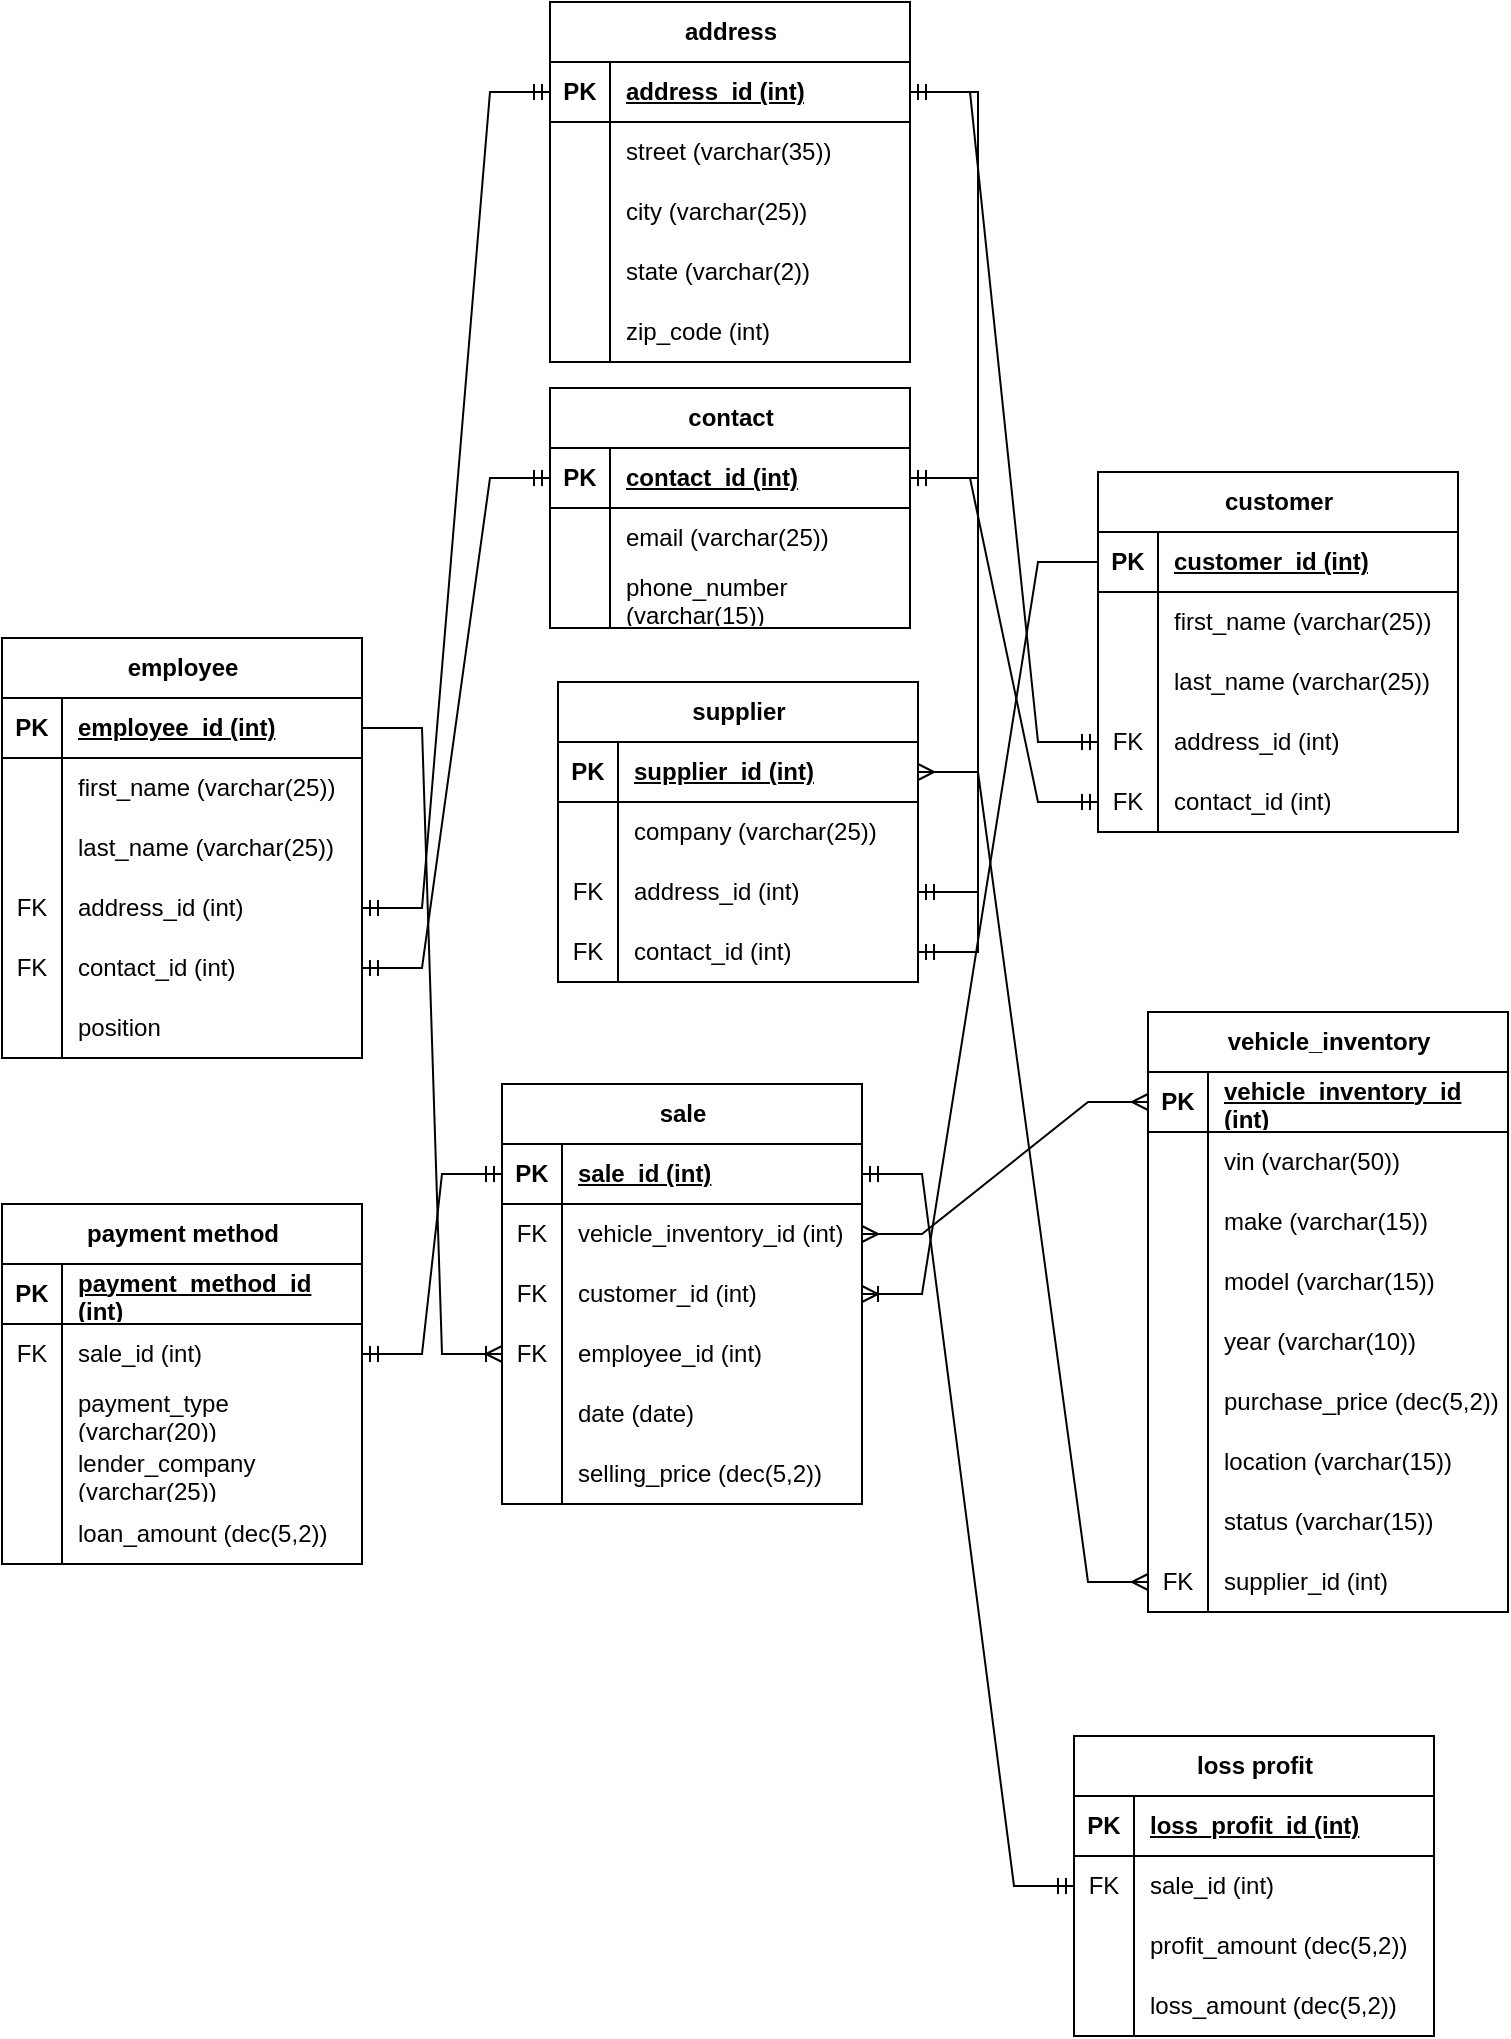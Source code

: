 <mxfile version="25.0.1">
  <diagram name="Page-1" id="zB8xsEiW7nafjjAe91-A">
    <mxGraphModel dx="936" dy="474" grid="0" gridSize="10" guides="1" tooltips="1" connect="1" arrows="1" fold="1" page="1" pageScale="1" pageWidth="850" pageHeight="1100" math="0" shadow="0">
      <root>
        <mxCell id="0" />
        <mxCell id="1" parent="0" />
        <mxCell id="x2VfJq0H6WNcMkSHS8vi-1" value="vehicle_inventory" style="shape=table;startSize=30;container=1;collapsible=1;childLayout=tableLayout;fixedRows=1;rowLines=0;fontStyle=1;align=center;resizeLast=1;html=1;fillColor=none;" vertex="1" parent="1">
          <mxGeometry x="644" y="554" width="180" height="300" as="geometry" />
        </mxCell>
        <mxCell id="x2VfJq0H6WNcMkSHS8vi-2" value="" style="shape=tableRow;horizontal=0;startSize=0;swimlaneHead=0;swimlaneBody=0;fillColor=none;collapsible=0;dropTarget=0;points=[[0,0.5],[1,0.5]];portConstraint=eastwest;top=0;left=0;right=0;bottom=1;" vertex="1" parent="x2VfJq0H6WNcMkSHS8vi-1">
          <mxGeometry y="30" width="180" height="30" as="geometry" />
        </mxCell>
        <mxCell id="x2VfJq0H6WNcMkSHS8vi-3" value="PK" style="shape=partialRectangle;connectable=0;fillColor=none;top=0;left=0;bottom=0;right=0;fontStyle=1;overflow=hidden;whiteSpace=wrap;html=1;" vertex="1" parent="x2VfJq0H6WNcMkSHS8vi-2">
          <mxGeometry width="30" height="30" as="geometry">
            <mxRectangle width="30" height="30" as="alternateBounds" />
          </mxGeometry>
        </mxCell>
        <mxCell id="x2VfJq0H6WNcMkSHS8vi-4" value="vehicle_inventory_id (int)" style="shape=partialRectangle;connectable=0;fillColor=none;top=0;left=0;bottom=0;right=0;align=left;spacingLeft=6;fontStyle=5;overflow=hidden;whiteSpace=wrap;html=1;" vertex="1" parent="x2VfJq0H6WNcMkSHS8vi-2">
          <mxGeometry x="30" width="150" height="30" as="geometry">
            <mxRectangle width="150" height="30" as="alternateBounds" />
          </mxGeometry>
        </mxCell>
        <mxCell id="x2VfJq0H6WNcMkSHS8vi-5" value="" style="shape=tableRow;horizontal=0;startSize=0;swimlaneHead=0;swimlaneBody=0;fillColor=none;collapsible=0;dropTarget=0;points=[[0,0.5],[1,0.5]];portConstraint=eastwest;top=0;left=0;right=0;bottom=0;" vertex="1" parent="x2VfJq0H6WNcMkSHS8vi-1">
          <mxGeometry y="60" width="180" height="30" as="geometry" />
        </mxCell>
        <mxCell id="x2VfJq0H6WNcMkSHS8vi-6" value="" style="shape=partialRectangle;connectable=0;fillColor=none;top=0;left=0;bottom=0;right=0;editable=1;overflow=hidden;whiteSpace=wrap;html=1;" vertex="1" parent="x2VfJq0H6WNcMkSHS8vi-5">
          <mxGeometry width="30" height="30" as="geometry">
            <mxRectangle width="30" height="30" as="alternateBounds" />
          </mxGeometry>
        </mxCell>
        <mxCell id="x2VfJq0H6WNcMkSHS8vi-7" value="vin (varchar(50))" style="shape=partialRectangle;connectable=0;fillColor=none;top=0;left=0;bottom=0;right=0;align=left;spacingLeft=6;overflow=hidden;whiteSpace=wrap;html=1;" vertex="1" parent="x2VfJq0H6WNcMkSHS8vi-5">
          <mxGeometry x="30" width="150" height="30" as="geometry">
            <mxRectangle width="150" height="30" as="alternateBounds" />
          </mxGeometry>
        </mxCell>
        <mxCell id="x2VfJq0H6WNcMkSHS8vi-8" value="" style="shape=tableRow;horizontal=0;startSize=0;swimlaneHead=0;swimlaneBody=0;fillColor=none;collapsible=0;dropTarget=0;points=[[0,0.5],[1,0.5]];portConstraint=eastwest;top=0;left=0;right=0;bottom=0;" vertex="1" parent="x2VfJq0H6WNcMkSHS8vi-1">
          <mxGeometry y="90" width="180" height="30" as="geometry" />
        </mxCell>
        <mxCell id="x2VfJq0H6WNcMkSHS8vi-9" value="" style="shape=partialRectangle;connectable=0;fillColor=none;top=0;left=0;bottom=0;right=0;editable=1;overflow=hidden;whiteSpace=wrap;html=1;" vertex="1" parent="x2VfJq0H6WNcMkSHS8vi-8">
          <mxGeometry width="30" height="30" as="geometry">
            <mxRectangle width="30" height="30" as="alternateBounds" />
          </mxGeometry>
        </mxCell>
        <mxCell id="x2VfJq0H6WNcMkSHS8vi-10" value="make (varchar(15))" style="shape=partialRectangle;connectable=0;fillColor=none;top=0;left=0;bottom=0;right=0;align=left;spacingLeft=6;overflow=hidden;whiteSpace=wrap;html=1;" vertex="1" parent="x2VfJq0H6WNcMkSHS8vi-8">
          <mxGeometry x="30" width="150" height="30" as="geometry">
            <mxRectangle width="150" height="30" as="alternateBounds" />
          </mxGeometry>
        </mxCell>
        <mxCell id="x2VfJq0H6WNcMkSHS8vi-11" value="" style="shape=tableRow;horizontal=0;startSize=0;swimlaneHead=0;swimlaneBody=0;fillColor=none;collapsible=0;dropTarget=0;points=[[0,0.5],[1,0.5]];portConstraint=eastwest;top=0;left=0;right=0;bottom=0;" vertex="1" parent="x2VfJq0H6WNcMkSHS8vi-1">
          <mxGeometry y="120" width="180" height="30" as="geometry" />
        </mxCell>
        <mxCell id="x2VfJq0H6WNcMkSHS8vi-12" value="" style="shape=partialRectangle;connectable=0;fillColor=none;top=0;left=0;bottom=0;right=0;editable=1;overflow=hidden;whiteSpace=wrap;html=1;" vertex="1" parent="x2VfJq0H6WNcMkSHS8vi-11">
          <mxGeometry width="30" height="30" as="geometry">
            <mxRectangle width="30" height="30" as="alternateBounds" />
          </mxGeometry>
        </mxCell>
        <mxCell id="x2VfJq0H6WNcMkSHS8vi-13" value="model (varchar(15))" style="shape=partialRectangle;connectable=0;fillColor=none;top=0;left=0;bottom=0;right=0;align=left;spacingLeft=6;overflow=hidden;whiteSpace=wrap;html=1;" vertex="1" parent="x2VfJq0H6WNcMkSHS8vi-11">
          <mxGeometry x="30" width="150" height="30" as="geometry">
            <mxRectangle width="150" height="30" as="alternateBounds" />
          </mxGeometry>
        </mxCell>
        <mxCell id="x2VfJq0H6WNcMkSHS8vi-17" value="" style="shape=tableRow;horizontal=0;startSize=0;swimlaneHead=0;swimlaneBody=0;fillColor=none;collapsible=0;dropTarget=0;points=[[0,0.5],[1,0.5]];portConstraint=eastwest;top=0;left=0;right=0;bottom=0;" vertex="1" parent="x2VfJq0H6WNcMkSHS8vi-1">
          <mxGeometry y="150" width="180" height="30" as="geometry" />
        </mxCell>
        <mxCell id="x2VfJq0H6WNcMkSHS8vi-18" value="" style="shape=partialRectangle;connectable=0;fillColor=none;top=0;left=0;bottom=0;right=0;editable=1;overflow=hidden;whiteSpace=wrap;html=1;" vertex="1" parent="x2VfJq0H6WNcMkSHS8vi-17">
          <mxGeometry width="30" height="30" as="geometry">
            <mxRectangle width="30" height="30" as="alternateBounds" />
          </mxGeometry>
        </mxCell>
        <mxCell id="x2VfJq0H6WNcMkSHS8vi-19" value="year (varchar(10))" style="shape=partialRectangle;connectable=0;fillColor=none;top=0;left=0;bottom=0;right=0;align=left;spacingLeft=6;overflow=hidden;whiteSpace=wrap;html=1;" vertex="1" parent="x2VfJq0H6WNcMkSHS8vi-17">
          <mxGeometry x="30" width="150" height="30" as="geometry">
            <mxRectangle width="150" height="30" as="alternateBounds" />
          </mxGeometry>
        </mxCell>
        <mxCell id="x2VfJq0H6WNcMkSHS8vi-20" value="" style="shape=tableRow;horizontal=0;startSize=0;swimlaneHead=0;swimlaneBody=0;fillColor=none;collapsible=0;dropTarget=0;points=[[0,0.5],[1,0.5]];portConstraint=eastwest;top=0;left=0;right=0;bottom=0;" vertex="1" parent="x2VfJq0H6WNcMkSHS8vi-1">
          <mxGeometry y="180" width="180" height="30" as="geometry" />
        </mxCell>
        <mxCell id="x2VfJq0H6WNcMkSHS8vi-21" value="" style="shape=partialRectangle;connectable=0;fillColor=none;top=0;left=0;bottom=0;right=0;editable=1;overflow=hidden;whiteSpace=wrap;html=1;" vertex="1" parent="x2VfJq0H6WNcMkSHS8vi-20">
          <mxGeometry width="30" height="30" as="geometry">
            <mxRectangle width="30" height="30" as="alternateBounds" />
          </mxGeometry>
        </mxCell>
        <mxCell id="x2VfJq0H6WNcMkSHS8vi-22" value="purchase_price (dec(5,2))" style="shape=partialRectangle;connectable=0;fillColor=none;top=0;left=0;bottom=0;right=0;align=left;spacingLeft=6;overflow=hidden;whiteSpace=wrap;html=1;" vertex="1" parent="x2VfJq0H6WNcMkSHS8vi-20">
          <mxGeometry x="30" width="150" height="30" as="geometry">
            <mxRectangle width="150" height="30" as="alternateBounds" />
          </mxGeometry>
        </mxCell>
        <mxCell id="x2VfJq0H6WNcMkSHS8vi-23" value="" style="shape=tableRow;horizontal=0;startSize=0;swimlaneHead=0;swimlaneBody=0;fillColor=none;collapsible=0;dropTarget=0;points=[[0,0.5],[1,0.5]];portConstraint=eastwest;top=0;left=0;right=0;bottom=0;" vertex="1" parent="x2VfJq0H6WNcMkSHS8vi-1">
          <mxGeometry y="210" width="180" height="30" as="geometry" />
        </mxCell>
        <mxCell id="x2VfJq0H6WNcMkSHS8vi-24" value="" style="shape=partialRectangle;connectable=0;fillColor=none;top=0;left=0;bottom=0;right=0;editable=1;overflow=hidden;whiteSpace=wrap;html=1;" vertex="1" parent="x2VfJq0H6WNcMkSHS8vi-23">
          <mxGeometry width="30" height="30" as="geometry">
            <mxRectangle width="30" height="30" as="alternateBounds" />
          </mxGeometry>
        </mxCell>
        <mxCell id="x2VfJq0H6WNcMkSHS8vi-25" value="location (varchar(15))" style="shape=partialRectangle;connectable=0;fillColor=none;top=0;left=0;bottom=0;right=0;align=left;spacingLeft=6;overflow=hidden;whiteSpace=wrap;html=1;" vertex="1" parent="x2VfJq0H6WNcMkSHS8vi-23">
          <mxGeometry x="30" width="150" height="30" as="geometry">
            <mxRectangle width="150" height="30" as="alternateBounds" />
          </mxGeometry>
        </mxCell>
        <mxCell id="x2VfJq0H6WNcMkSHS8vi-26" value="" style="shape=tableRow;horizontal=0;startSize=0;swimlaneHead=0;swimlaneBody=0;fillColor=none;collapsible=0;dropTarget=0;points=[[0,0.5],[1,0.5]];portConstraint=eastwest;top=0;left=0;right=0;bottom=0;" vertex="1" parent="x2VfJq0H6WNcMkSHS8vi-1">
          <mxGeometry y="240" width="180" height="30" as="geometry" />
        </mxCell>
        <mxCell id="x2VfJq0H6WNcMkSHS8vi-27" value="" style="shape=partialRectangle;connectable=0;fillColor=none;top=0;left=0;bottom=0;right=0;editable=1;overflow=hidden;whiteSpace=wrap;html=1;" vertex="1" parent="x2VfJq0H6WNcMkSHS8vi-26">
          <mxGeometry width="30" height="30" as="geometry">
            <mxRectangle width="30" height="30" as="alternateBounds" />
          </mxGeometry>
        </mxCell>
        <mxCell id="x2VfJq0H6WNcMkSHS8vi-28" value="status (varchar(15))" style="shape=partialRectangle;connectable=0;fillColor=none;top=0;left=0;bottom=0;right=0;align=left;spacingLeft=6;overflow=hidden;whiteSpace=wrap;html=1;" vertex="1" parent="x2VfJq0H6WNcMkSHS8vi-26">
          <mxGeometry x="30" width="150" height="30" as="geometry">
            <mxRectangle width="150" height="30" as="alternateBounds" />
          </mxGeometry>
        </mxCell>
        <mxCell id="x2VfJq0H6WNcMkSHS8vi-29" value="" style="shape=tableRow;horizontal=0;startSize=0;swimlaneHead=0;swimlaneBody=0;fillColor=none;collapsible=0;dropTarget=0;points=[[0,0.5],[1,0.5]];portConstraint=eastwest;top=0;left=0;right=0;bottom=0;" vertex="1" parent="x2VfJq0H6WNcMkSHS8vi-1">
          <mxGeometry y="270" width="180" height="30" as="geometry" />
        </mxCell>
        <mxCell id="x2VfJq0H6WNcMkSHS8vi-30" value="FK" style="shape=partialRectangle;connectable=0;fillColor=none;top=0;left=0;bottom=0;right=0;editable=1;overflow=hidden;whiteSpace=wrap;html=1;" vertex="1" parent="x2VfJq0H6WNcMkSHS8vi-29">
          <mxGeometry width="30" height="30" as="geometry">
            <mxRectangle width="30" height="30" as="alternateBounds" />
          </mxGeometry>
        </mxCell>
        <mxCell id="x2VfJq0H6WNcMkSHS8vi-31" value="supplier_id (int)" style="shape=partialRectangle;connectable=0;fillColor=none;top=0;left=0;bottom=0;right=0;align=left;spacingLeft=6;overflow=hidden;whiteSpace=wrap;html=1;" vertex="1" parent="x2VfJq0H6WNcMkSHS8vi-29">
          <mxGeometry x="30" width="150" height="30" as="geometry">
            <mxRectangle width="150" height="30" as="alternateBounds" />
          </mxGeometry>
        </mxCell>
        <mxCell id="x2VfJq0H6WNcMkSHS8vi-32" value="customer" style="shape=table;startSize=30;container=1;collapsible=1;childLayout=tableLayout;fixedRows=1;rowLines=0;fontStyle=1;align=center;resizeLast=1;html=1;fillColor=none;" vertex="1" parent="1">
          <mxGeometry x="619" y="284" width="180" height="180" as="geometry" />
        </mxCell>
        <mxCell id="x2VfJq0H6WNcMkSHS8vi-33" value="" style="shape=tableRow;horizontal=0;startSize=0;swimlaneHead=0;swimlaneBody=0;fillColor=none;collapsible=0;dropTarget=0;points=[[0,0.5],[1,0.5]];portConstraint=eastwest;top=0;left=0;right=0;bottom=1;" vertex="1" parent="x2VfJq0H6WNcMkSHS8vi-32">
          <mxGeometry y="30" width="180" height="30" as="geometry" />
        </mxCell>
        <mxCell id="x2VfJq0H6WNcMkSHS8vi-34" value="PK" style="shape=partialRectangle;connectable=0;fillColor=none;top=0;left=0;bottom=0;right=0;fontStyle=1;overflow=hidden;whiteSpace=wrap;html=1;" vertex="1" parent="x2VfJq0H6WNcMkSHS8vi-33">
          <mxGeometry width="30" height="30" as="geometry">
            <mxRectangle width="30" height="30" as="alternateBounds" />
          </mxGeometry>
        </mxCell>
        <mxCell id="x2VfJq0H6WNcMkSHS8vi-35" value="customer_id (int)" style="shape=partialRectangle;connectable=0;fillColor=none;top=0;left=0;bottom=0;right=0;align=left;spacingLeft=6;fontStyle=5;overflow=hidden;whiteSpace=wrap;html=1;" vertex="1" parent="x2VfJq0H6WNcMkSHS8vi-33">
          <mxGeometry x="30" width="150" height="30" as="geometry">
            <mxRectangle width="150" height="30" as="alternateBounds" />
          </mxGeometry>
        </mxCell>
        <mxCell id="x2VfJq0H6WNcMkSHS8vi-36" value="" style="shape=tableRow;horizontal=0;startSize=0;swimlaneHead=0;swimlaneBody=0;fillColor=none;collapsible=0;dropTarget=0;points=[[0,0.5],[1,0.5]];portConstraint=eastwest;top=0;left=0;right=0;bottom=0;" vertex="1" parent="x2VfJq0H6WNcMkSHS8vi-32">
          <mxGeometry y="60" width="180" height="30" as="geometry" />
        </mxCell>
        <mxCell id="x2VfJq0H6WNcMkSHS8vi-37" value="" style="shape=partialRectangle;connectable=0;fillColor=none;top=0;left=0;bottom=0;right=0;editable=1;overflow=hidden;whiteSpace=wrap;html=1;" vertex="1" parent="x2VfJq0H6WNcMkSHS8vi-36">
          <mxGeometry width="30" height="30" as="geometry">
            <mxRectangle width="30" height="30" as="alternateBounds" />
          </mxGeometry>
        </mxCell>
        <mxCell id="x2VfJq0H6WNcMkSHS8vi-38" value="first_name (varchar(25))" style="shape=partialRectangle;connectable=0;fillColor=none;top=0;left=0;bottom=0;right=0;align=left;spacingLeft=6;overflow=hidden;whiteSpace=wrap;html=1;" vertex="1" parent="x2VfJq0H6WNcMkSHS8vi-36">
          <mxGeometry x="30" width="150" height="30" as="geometry">
            <mxRectangle width="150" height="30" as="alternateBounds" />
          </mxGeometry>
        </mxCell>
        <mxCell id="x2VfJq0H6WNcMkSHS8vi-39" value="" style="shape=tableRow;horizontal=0;startSize=0;swimlaneHead=0;swimlaneBody=0;fillColor=none;collapsible=0;dropTarget=0;points=[[0,0.5],[1,0.5]];portConstraint=eastwest;top=0;left=0;right=0;bottom=0;" vertex="1" parent="x2VfJq0H6WNcMkSHS8vi-32">
          <mxGeometry y="90" width="180" height="30" as="geometry" />
        </mxCell>
        <mxCell id="x2VfJq0H6WNcMkSHS8vi-40" value="" style="shape=partialRectangle;connectable=0;fillColor=none;top=0;left=0;bottom=0;right=0;editable=1;overflow=hidden;whiteSpace=wrap;html=1;" vertex="1" parent="x2VfJq0H6WNcMkSHS8vi-39">
          <mxGeometry width="30" height="30" as="geometry">
            <mxRectangle width="30" height="30" as="alternateBounds" />
          </mxGeometry>
        </mxCell>
        <mxCell id="x2VfJq0H6WNcMkSHS8vi-41" value="last_name (varchar(25))" style="shape=partialRectangle;connectable=0;fillColor=none;top=0;left=0;bottom=0;right=0;align=left;spacingLeft=6;overflow=hidden;whiteSpace=wrap;html=1;" vertex="1" parent="x2VfJq0H6WNcMkSHS8vi-39">
          <mxGeometry x="30" width="150" height="30" as="geometry">
            <mxRectangle width="150" height="30" as="alternateBounds" />
          </mxGeometry>
        </mxCell>
        <mxCell id="x2VfJq0H6WNcMkSHS8vi-42" value="" style="shape=tableRow;horizontal=0;startSize=0;swimlaneHead=0;swimlaneBody=0;fillColor=none;collapsible=0;dropTarget=0;points=[[0,0.5],[1,0.5]];portConstraint=eastwest;top=0;left=0;right=0;bottom=0;" vertex="1" parent="x2VfJq0H6WNcMkSHS8vi-32">
          <mxGeometry y="120" width="180" height="30" as="geometry" />
        </mxCell>
        <mxCell id="x2VfJq0H6WNcMkSHS8vi-43" value="FK" style="shape=partialRectangle;connectable=0;fillColor=none;top=0;left=0;bottom=0;right=0;editable=1;overflow=hidden;whiteSpace=wrap;html=1;" vertex="1" parent="x2VfJq0H6WNcMkSHS8vi-42">
          <mxGeometry width="30" height="30" as="geometry">
            <mxRectangle width="30" height="30" as="alternateBounds" />
          </mxGeometry>
        </mxCell>
        <mxCell id="x2VfJq0H6WNcMkSHS8vi-44" value="address_id (int)" style="shape=partialRectangle;connectable=0;fillColor=none;top=0;left=0;bottom=0;right=0;align=left;spacingLeft=6;overflow=hidden;whiteSpace=wrap;html=1;" vertex="1" parent="x2VfJq0H6WNcMkSHS8vi-42">
          <mxGeometry x="30" width="150" height="30" as="geometry">
            <mxRectangle width="150" height="30" as="alternateBounds" />
          </mxGeometry>
        </mxCell>
        <mxCell id="x2VfJq0H6WNcMkSHS8vi-45" value="" style="shape=tableRow;horizontal=0;startSize=0;swimlaneHead=0;swimlaneBody=0;fillColor=none;collapsible=0;dropTarget=0;points=[[0,0.5],[1,0.5]];portConstraint=eastwest;top=0;left=0;right=0;bottom=0;" vertex="1" parent="x2VfJq0H6WNcMkSHS8vi-32">
          <mxGeometry y="150" width="180" height="30" as="geometry" />
        </mxCell>
        <mxCell id="x2VfJq0H6WNcMkSHS8vi-46" value="FK" style="shape=partialRectangle;connectable=0;fillColor=none;top=0;left=0;bottom=0;right=0;editable=1;overflow=hidden;whiteSpace=wrap;html=1;" vertex="1" parent="x2VfJq0H6WNcMkSHS8vi-45">
          <mxGeometry width="30" height="30" as="geometry">
            <mxRectangle width="30" height="30" as="alternateBounds" />
          </mxGeometry>
        </mxCell>
        <mxCell id="x2VfJq0H6WNcMkSHS8vi-47" value="contact_id (int)" style="shape=partialRectangle;connectable=0;fillColor=none;top=0;left=0;bottom=0;right=0;align=left;spacingLeft=6;overflow=hidden;whiteSpace=wrap;html=1;" vertex="1" parent="x2VfJq0H6WNcMkSHS8vi-45">
          <mxGeometry x="30" width="150" height="30" as="geometry">
            <mxRectangle width="150" height="30" as="alternateBounds" />
          </mxGeometry>
        </mxCell>
        <mxCell id="x2VfJq0H6WNcMkSHS8vi-48" value="address" style="shape=table;startSize=30;container=1;collapsible=1;childLayout=tableLayout;fixedRows=1;rowLines=0;fontStyle=1;align=center;resizeLast=1;html=1;fillColor=none;" vertex="1" parent="1">
          <mxGeometry x="345" y="49" width="180" height="180" as="geometry" />
        </mxCell>
        <mxCell id="x2VfJq0H6WNcMkSHS8vi-49" value="" style="shape=tableRow;horizontal=0;startSize=0;swimlaneHead=0;swimlaneBody=0;fillColor=none;collapsible=0;dropTarget=0;points=[[0,0.5],[1,0.5]];portConstraint=eastwest;top=0;left=0;right=0;bottom=1;" vertex="1" parent="x2VfJq0H6WNcMkSHS8vi-48">
          <mxGeometry y="30" width="180" height="30" as="geometry" />
        </mxCell>
        <mxCell id="x2VfJq0H6WNcMkSHS8vi-50" value="PK" style="shape=partialRectangle;connectable=0;fillColor=none;top=0;left=0;bottom=0;right=0;fontStyle=1;overflow=hidden;whiteSpace=wrap;html=1;" vertex="1" parent="x2VfJq0H6WNcMkSHS8vi-49">
          <mxGeometry width="30" height="30" as="geometry">
            <mxRectangle width="30" height="30" as="alternateBounds" />
          </mxGeometry>
        </mxCell>
        <mxCell id="x2VfJq0H6WNcMkSHS8vi-51" value="address_id (int)" style="shape=partialRectangle;connectable=0;fillColor=none;top=0;left=0;bottom=0;right=0;align=left;spacingLeft=6;fontStyle=5;overflow=hidden;whiteSpace=wrap;html=1;" vertex="1" parent="x2VfJq0H6WNcMkSHS8vi-49">
          <mxGeometry x="30" width="150" height="30" as="geometry">
            <mxRectangle width="150" height="30" as="alternateBounds" />
          </mxGeometry>
        </mxCell>
        <mxCell id="x2VfJq0H6WNcMkSHS8vi-52" value="" style="shape=tableRow;horizontal=0;startSize=0;swimlaneHead=0;swimlaneBody=0;fillColor=none;collapsible=0;dropTarget=0;points=[[0,0.5],[1,0.5]];portConstraint=eastwest;top=0;left=0;right=0;bottom=0;" vertex="1" parent="x2VfJq0H6WNcMkSHS8vi-48">
          <mxGeometry y="60" width="180" height="30" as="geometry" />
        </mxCell>
        <mxCell id="x2VfJq0H6WNcMkSHS8vi-53" value="" style="shape=partialRectangle;connectable=0;fillColor=none;top=0;left=0;bottom=0;right=0;editable=1;overflow=hidden;whiteSpace=wrap;html=1;" vertex="1" parent="x2VfJq0H6WNcMkSHS8vi-52">
          <mxGeometry width="30" height="30" as="geometry">
            <mxRectangle width="30" height="30" as="alternateBounds" />
          </mxGeometry>
        </mxCell>
        <mxCell id="x2VfJq0H6WNcMkSHS8vi-54" value="street (varchar(35))" style="shape=partialRectangle;connectable=0;fillColor=none;top=0;left=0;bottom=0;right=0;align=left;spacingLeft=6;overflow=hidden;whiteSpace=wrap;html=1;" vertex="1" parent="x2VfJq0H6WNcMkSHS8vi-52">
          <mxGeometry x="30" width="150" height="30" as="geometry">
            <mxRectangle width="150" height="30" as="alternateBounds" />
          </mxGeometry>
        </mxCell>
        <mxCell id="x2VfJq0H6WNcMkSHS8vi-55" value="" style="shape=tableRow;horizontal=0;startSize=0;swimlaneHead=0;swimlaneBody=0;fillColor=none;collapsible=0;dropTarget=0;points=[[0,0.5],[1,0.5]];portConstraint=eastwest;top=0;left=0;right=0;bottom=0;" vertex="1" parent="x2VfJq0H6WNcMkSHS8vi-48">
          <mxGeometry y="90" width="180" height="30" as="geometry" />
        </mxCell>
        <mxCell id="x2VfJq0H6WNcMkSHS8vi-56" value="" style="shape=partialRectangle;connectable=0;fillColor=none;top=0;left=0;bottom=0;right=0;editable=1;overflow=hidden;whiteSpace=wrap;html=1;" vertex="1" parent="x2VfJq0H6WNcMkSHS8vi-55">
          <mxGeometry width="30" height="30" as="geometry">
            <mxRectangle width="30" height="30" as="alternateBounds" />
          </mxGeometry>
        </mxCell>
        <mxCell id="x2VfJq0H6WNcMkSHS8vi-57" value="city (varchar(25))" style="shape=partialRectangle;connectable=0;fillColor=none;top=0;left=0;bottom=0;right=0;align=left;spacingLeft=6;overflow=hidden;whiteSpace=wrap;html=1;" vertex="1" parent="x2VfJq0H6WNcMkSHS8vi-55">
          <mxGeometry x="30" width="150" height="30" as="geometry">
            <mxRectangle width="150" height="30" as="alternateBounds" />
          </mxGeometry>
        </mxCell>
        <mxCell id="x2VfJq0H6WNcMkSHS8vi-58" value="" style="shape=tableRow;horizontal=0;startSize=0;swimlaneHead=0;swimlaneBody=0;fillColor=none;collapsible=0;dropTarget=0;points=[[0,0.5],[1,0.5]];portConstraint=eastwest;top=0;left=0;right=0;bottom=0;" vertex="1" parent="x2VfJq0H6WNcMkSHS8vi-48">
          <mxGeometry y="120" width="180" height="30" as="geometry" />
        </mxCell>
        <mxCell id="x2VfJq0H6WNcMkSHS8vi-59" value="" style="shape=partialRectangle;connectable=0;fillColor=none;top=0;left=0;bottom=0;right=0;editable=1;overflow=hidden;whiteSpace=wrap;html=1;" vertex="1" parent="x2VfJq0H6WNcMkSHS8vi-58">
          <mxGeometry width="30" height="30" as="geometry">
            <mxRectangle width="30" height="30" as="alternateBounds" />
          </mxGeometry>
        </mxCell>
        <mxCell id="x2VfJq0H6WNcMkSHS8vi-60" value="state (varchar(2))" style="shape=partialRectangle;connectable=0;fillColor=none;top=0;left=0;bottom=0;right=0;align=left;spacingLeft=6;overflow=hidden;whiteSpace=wrap;html=1;" vertex="1" parent="x2VfJq0H6WNcMkSHS8vi-58">
          <mxGeometry x="30" width="150" height="30" as="geometry">
            <mxRectangle width="150" height="30" as="alternateBounds" />
          </mxGeometry>
        </mxCell>
        <mxCell id="x2VfJq0H6WNcMkSHS8vi-61" value="" style="shape=tableRow;horizontal=0;startSize=0;swimlaneHead=0;swimlaneBody=0;fillColor=none;collapsible=0;dropTarget=0;points=[[0,0.5],[1,0.5]];portConstraint=eastwest;top=0;left=0;right=0;bottom=0;" vertex="1" parent="x2VfJq0H6WNcMkSHS8vi-48">
          <mxGeometry y="150" width="180" height="30" as="geometry" />
        </mxCell>
        <mxCell id="x2VfJq0H6WNcMkSHS8vi-62" value="" style="shape=partialRectangle;connectable=0;fillColor=none;top=0;left=0;bottom=0;right=0;editable=1;overflow=hidden;whiteSpace=wrap;html=1;" vertex="1" parent="x2VfJq0H6WNcMkSHS8vi-61">
          <mxGeometry width="30" height="30" as="geometry">
            <mxRectangle width="30" height="30" as="alternateBounds" />
          </mxGeometry>
        </mxCell>
        <mxCell id="x2VfJq0H6WNcMkSHS8vi-63" value="zip_code (int)" style="shape=partialRectangle;connectable=0;fillColor=none;top=0;left=0;bottom=0;right=0;align=left;spacingLeft=6;overflow=hidden;whiteSpace=wrap;html=1;" vertex="1" parent="x2VfJq0H6WNcMkSHS8vi-61">
          <mxGeometry x="30" width="150" height="30" as="geometry">
            <mxRectangle width="150" height="30" as="alternateBounds" />
          </mxGeometry>
        </mxCell>
        <mxCell id="x2VfJq0H6WNcMkSHS8vi-64" value="contact" style="shape=table;startSize=30;container=1;collapsible=1;childLayout=tableLayout;fixedRows=1;rowLines=0;fontStyle=1;align=center;resizeLast=1;html=1;fillColor=none;" vertex="1" parent="1">
          <mxGeometry x="345" y="242" width="180" height="120" as="geometry" />
        </mxCell>
        <mxCell id="x2VfJq0H6WNcMkSHS8vi-65" value="" style="shape=tableRow;horizontal=0;startSize=0;swimlaneHead=0;swimlaneBody=0;fillColor=none;collapsible=0;dropTarget=0;points=[[0,0.5],[1,0.5]];portConstraint=eastwest;top=0;left=0;right=0;bottom=1;" vertex="1" parent="x2VfJq0H6WNcMkSHS8vi-64">
          <mxGeometry y="30" width="180" height="30" as="geometry" />
        </mxCell>
        <mxCell id="x2VfJq0H6WNcMkSHS8vi-66" value="PK" style="shape=partialRectangle;connectable=0;fillColor=none;top=0;left=0;bottom=0;right=0;fontStyle=1;overflow=hidden;whiteSpace=wrap;html=1;" vertex="1" parent="x2VfJq0H6WNcMkSHS8vi-65">
          <mxGeometry width="30" height="30" as="geometry">
            <mxRectangle width="30" height="30" as="alternateBounds" />
          </mxGeometry>
        </mxCell>
        <mxCell id="x2VfJq0H6WNcMkSHS8vi-67" value="contact_id (int)" style="shape=partialRectangle;connectable=0;fillColor=none;top=0;left=0;bottom=0;right=0;align=left;spacingLeft=6;fontStyle=5;overflow=hidden;whiteSpace=wrap;html=1;" vertex="1" parent="x2VfJq0H6WNcMkSHS8vi-65">
          <mxGeometry x="30" width="150" height="30" as="geometry">
            <mxRectangle width="150" height="30" as="alternateBounds" />
          </mxGeometry>
        </mxCell>
        <mxCell id="x2VfJq0H6WNcMkSHS8vi-68" value="" style="shape=tableRow;horizontal=0;startSize=0;swimlaneHead=0;swimlaneBody=0;fillColor=none;collapsible=0;dropTarget=0;points=[[0,0.5],[1,0.5]];portConstraint=eastwest;top=0;left=0;right=0;bottom=0;" vertex="1" parent="x2VfJq0H6WNcMkSHS8vi-64">
          <mxGeometry y="60" width="180" height="30" as="geometry" />
        </mxCell>
        <mxCell id="x2VfJq0H6WNcMkSHS8vi-69" value="" style="shape=partialRectangle;connectable=0;fillColor=none;top=0;left=0;bottom=0;right=0;editable=1;overflow=hidden;whiteSpace=wrap;html=1;" vertex="1" parent="x2VfJq0H6WNcMkSHS8vi-68">
          <mxGeometry width="30" height="30" as="geometry">
            <mxRectangle width="30" height="30" as="alternateBounds" />
          </mxGeometry>
        </mxCell>
        <mxCell id="x2VfJq0H6WNcMkSHS8vi-70" value="email (varchar(25))" style="shape=partialRectangle;connectable=0;fillColor=none;top=0;left=0;bottom=0;right=0;align=left;spacingLeft=6;overflow=hidden;whiteSpace=wrap;html=1;" vertex="1" parent="x2VfJq0H6WNcMkSHS8vi-68">
          <mxGeometry x="30" width="150" height="30" as="geometry">
            <mxRectangle width="150" height="30" as="alternateBounds" />
          </mxGeometry>
        </mxCell>
        <mxCell id="x2VfJq0H6WNcMkSHS8vi-71" value="" style="shape=tableRow;horizontal=0;startSize=0;swimlaneHead=0;swimlaneBody=0;fillColor=none;collapsible=0;dropTarget=0;points=[[0,0.5],[1,0.5]];portConstraint=eastwest;top=0;left=0;right=0;bottom=0;" vertex="1" parent="x2VfJq0H6WNcMkSHS8vi-64">
          <mxGeometry y="90" width="180" height="30" as="geometry" />
        </mxCell>
        <mxCell id="x2VfJq0H6WNcMkSHS8vi-72" value="" style="shape=partialRectangle;connectable=0;fillColor=none;top=0;left=0;bottom=0;right=0;editable=1;overflow=hidden;whiteSpace=wrap;html=1;" vertex="1" parent="x2VfJq0H6WNcMkSHS8vi-71">
          <mxGeometry width="30" height="30" as="geometry">
            <mxRectangle width="30" height="30" as="alternateBounds" />
          </mxGeometry>
        </mxCell>
        <mxCell id="x2VfJq0H6WNcMkSHS8vi-73" value="phone_number (varchar(15))" style="shape=partialRectangle;connectable=0;fillColor=none;top=0;left=0;bottom=0;right=0;align=left;spacingLeft=6;overflow=hidden;whiteSpace=wrap;html=1;" vertex="1" parent="x2VfJq0H6WNcMkSHS8vi-71">
          <mxGeometry x="30" width="150" height="30" as="geometry">
            <mxRectangle width="150" height="30" as="alternateBounds" />
          </mxGeometry>
        </mxCell>
        <mxCell id="x2VfJq0H6WNcMkSHS8vi-77" value="sale" style="shape=table;startSize=30;container=1;collapsible=1;childLayout=tableLayout;fixedRows=1;rowLines=0;fontStyle=1;align=center;resizeLast=1;html=1;fillColor=none;" vertex="1" parent="1">
          <mxGeometry x="321" y="590" width="180" height="210" as="geometry" />
        </mxCell>
        <mxCell id="x2VfJq0H6WNcMkSHS8vi-78" value="" style="shape=tableRow;horizontal=0;startSize=0;swimlaneHead=0;swimlaneBody=0;fillColor=none;collapsible=0;dropTarget=0;points=[[0,0.5],[1,0.5]];portConstraint=eastwest;top=0;left=0;right=0;bottom=1;" vertex="1" parent="x2VfJq0H6WNcMkSHS8vi-77">
          <mxGeometry y="30" width="180" height="30" as="geometry" />
        </mxCell>
        <mxCell id="x2VfJq0H6WNcMkSHS8vi-79" value="PK" style="shape=partialRectangle;connectable=0;fillColor=none;top=0;left=0;bottom=0;right=0;fontStyle=1;overflow=hidden;whiteSpace=wrap;html=1;" vertex="1" parent="x2VfJq0H6WNcMkSHS8vi-78">
          <mxGeometry width="30" height="30" as="geometry">
            <mxRectangle width="30" height="30" as="alternateBounds" />
          </mxGeometry>
        </mxCell>
        <mxCell id="x2VfJq0H6WNcMkSHS8vi-80" value="sale_id (int)" style="shape=partialRectangle;connectable=0;fillColor=none;top=0;left=0;bottom=0;right=0;align=left;spacingLeft=6;fontStyle=5;overflow=hidden;whiteSpace=wrap;html=1;" vertex="1" parent="x2VfJq0H6WNcMkSHS8vi-78">
          <mxGeometry x="30" width="150" height="30" as="geometry">
            <mxRectangle width="150" height="30" as="alternateBounds" />
          </mxGeometry>
        </mxCell>
        <mxCell id="x2VfJq0H6WNcMkSHS8vi-81" value="" style="shape=tableRow;horizontal=0;startSize=0;swimlaneHead=0;swimlaneBody=0;fillColor=none;collapsible=0;dropTarget=0;points=[[0,0.5],[1,0.5]];portConstraint=eastwest;top=0;left=0;right=0;bottom=0;" vertex="1" parent="x2VfJq0H6WNcMkSHS8vi-77">
          <mxGeometry y="60" width="180" height="30" as="geometry" />
        </mxCell>
        <mxCell id="x2VfJq0H6WNcMkSHS8vi-82" value="FK" style="shape=partialRectangle;connectable=0;fillColor=none;top=0;left=0;bottom=0;right=0;editable=1;overflow=hidden;whiteSpace=wrap;html=1;" vertex="1" parent="x2VfJq0H6WNcMkSHS8vi-81">
          <mxGeometry width="30" height="30" as="geometry">
            <mxRectangle width="30" height="30" as="alternateBounds" />
          </mxGeometry>
        </mxCell>
        <mxCell id="x2VfJq0H6WNcMkSHS8vi-83" value="vehicle_inventory_id (int)" style="shape=partialRectangle;connectable=0;fillColor=none;top=0;left=0;bottom=0;right=0;align=left;spacingLeft=6;overflow=hidden;whiteSpace=wrap;html=1;" vertex="1" parent="x2VfJq0H6WNcMkSHS8vi-81">
          <mxGeometry x="30" width="150" height="30" as="geometry">
            <mxRectangle width="150" height="30" as="alternateBounds" />
          </mxGeometry>
        </mxCell>
        <mxCell id="x2VfJq0H6WNcMkSHS8vi-84" value="" style="shape=tableRow;horizontal=0;startSize=0;swimlaneHead=0;swimlaneBody=0;fillColor=none;collapsible=0;dropTarget=0;points=[[0,0.5],[1,0.5]];portConstraint=eastwest;top=0;left=0;right=0;bottom=0;" vertex="1" parent="x2VfJq0H6WNcMkSHS8vi-77">
          <mxGeometry y="90" width="180" height="30" as="geometry" />
        </mxCell>
        <mxCell id="x2VfJq0H6WNcMkSHS8vi-85" value="FK" style="shape=partialRectangle;connectable=0;fillColor=none;top=0;left=0;bottom=0;right=0;editable=1;overflow=hidden;whiteSpace=wrap;html=1;" vertex="1" parent="x2VfJq0H6WNcMkSHS8vi-84">
          <mxGeometry width="30" height="30" as="geometry">
            <mxRectangle width="30" height="30" as="alternateBounds" />
          </mxGeometry>
        </mxCell>
        <mxCell id="x2VfJq0H6WNcMkSHS8vi-86" value="customer_id (int)" style="shape=partialRectangle;connectable=0;fillColor=none;top=0;left=0;bottom=0;right=0;align=left;spacingLeft=6;overflow=hidden;whiteSpace=wrap;html=1;" vertex="1" parent="x2VfJq0H6WNcMkSHS8vi-84">
          <mxGeometry x="30" width="150" height="30" as="geometry">
            <mxRectangle width="150" height="30" as="alternateBounds" />
          </mxGeometry>
        </mxCell>
        <mxCell id="x2VfJq0H6WNcMkSHS8vi-87" value="" style="shape=tableRow;horizontal=0;startSize=0;swimlaneHead=0;swimlaneBody=0;fillColor=none;collapsible=0;dropTarget=0;points=[[0,0.5],[1,0.5]];portConstraint=eastwest;top=0;left=0;right=0;bottom=0;" vertex="1" parent="x2VfJq0H6WNcMkSHS8vi-77">
          <mxGeometry y="120" width="180" height="30" as="geometry" />
        </mxCell>
        <mxCell id="x2VfJq0H6WNcMkSHS8vi-88" value="FK" style="shape=partialRectangle;connectable=0;fillColor=none;top=0;left=0;bottom=0;right=0;editable=1;overflow=hidden;whiteSpace=wrap;html=1;" vertex="1" parent="x2VfJq0H6WNcMkSHS8vi-87">
          <mxGeometry width="30" height="30" as="geometry">
            <mxRectangle width="30" height="30" as="alternateBounds" />
          </mxGeometry>
        </mxCell>
        <mxCell id="x2VfJq0H6WNcMkSHS8vi-89" value="employee_id (int)" style="shape=partialRectangle;connectable=0;fillColor=none;top=0;left=0;bottom=0;right=0;align=left;spacingLeft=6;overflow=hidden;whiteSpace=wrap;html=1;" vertex="1" parent="x2VfJq0H6WNcMkSHS8vi-87">
          <mxGeometry x="30" width="150" height="30" as="geometry">
            <mxRectangle width="150" height="30" as="alternateBounds" />
          </mxGeometry>
        </mxCell>
        <mxCell id="x2VfJq0H6WNcMkSHS8vi-90" value="" style="shape=tableRow;horizontal=0;startSize=0;swimlaneHead=0;swimlaneBody=0;fillColor=none;collapsible=0;dropTarget=0;points=[[0,0.5],[1,0.5]];portConstraint=eastwest;top=0;left=0;right=0;bottom=0;" vertex="1" parent="x2VfJq0H6WNcMkSHS8vi-77">
          <mxGeometry y="150" width="180" height="30" as="geometry" />
        </mxCell>
        <mxCell id="x2VfJq0H6WNcMkSHS8vi-91" value="" style="shape=partialRectangle;connectable=0;fillColor=none;top=0;left=0;bottom=0;right=0;editable=1;overflow=hidden;whiteSpace=wrap;html=1;" vertex="1" parent="x2VfJq0H6WNcMkSHS8vi-90">
          <mxGeometry width="30" height="30" as="geometry">
            <mxRectangle width="30" height="30" as="alternateBounds" />
          </mxGeometry>
        </mxCell>
        <mxCell id="x2VfJq0H6WNcMkSHS8vi-92" value="date (date)" style="shape=partialRectangle;connectable=0;fillColor=none;top=0;left=0;bottom=0;right=0;align=left;spacingLeft=6;overflow=hidden;whiteSpace=wrap;html=1;" vertex="1" parent="x2VfJq0H6WNcMkSHS8vi-90">
          <mxGeometry x="30" width="150" height="30" as="geometry">
            <mxRectangle width="150" height="30" as="alternateBounds" />
          </mxGeometry>
        </mxCell>
        <mxCell id="x2VfJq0H6WNcMkSHS8vi-93" value="" style="shape=tableRow;horizontal=0;startSize=0;swimlaneHead=0;swimlaneBody=0;fillColor=none;collapsible=0;dropTarget=0;points=[[0,0.5],[1,0.5]];portConstraint=eastwest;top=0;left=0;right=0;bottom=0;" vertex="1" parent="x2VfJq0H6WNcMkSHS8vi-77">
          <mxGeometry y="180" width="180" height="30" as="geometry" />
        </mxCell>
        <mxCell id="x2VfJq0H6WNcMkSHS8vi-94" value="" style="shape=partialRectangle;connectable=0;fillColor=none;top=0;left=0;bottom=0;right=0;editable=1;overflow=hidden;whiteSpace=wrap;html=1;" vertex="1" parent="x2VfJq0H6WNcMkSHS8vi-93">
          <mxGeometry width="30" height="30" as="geometry">
            <mxRectangle width="30" height="30" as="alternateBounds" />
          </mxGeometry>
        </mxCell>
        <mxCell id="x2VfJq0H6WNcMkSHS8vi-95" value="selling_price (dec(5,2))" style="shape=partialRectangle;connectable=0;fillColor=none;top=0;left=0;bottom=0;right=0;align=left;spacingLeft=6;overflow=hidden;whiteSpace=wrap;html=1;" vertex="1" parent="x2VfJq0H6WNcMkSHS8vi-93">
          <mxGeometry x="30" width="150" height="30" as="geometry">
            <mxRectangle width="150" height="30" as="alternateBounds" />
          </mxGeometry>
        </mxCell>
        <mxCell id="x2VfJq0H6WNcMkSHS8vi-96" value="employee" style="shape=table;startSize=30;container=1;collapsible=1;childLayout=tableLayout;fixedRows=1;rowLines=0;fontStyle=1;align=center;resizeLast=1;html=1;fillColor=none;" vertex="1" parent="1">
          <mxGeometry x="71" y="367" width="180" height="210" as="geometry" />
        </mxCell>
        <mxCell id="x2VfJq0H6WNcMkSHS8vi-97" value="" style="shape=tableRow;horizontal=0;startSize=0;swimlaneHead=0;swimlaneBody=0;fillColor=none;collapsible=0;dropTarget=0;points=[[0,0.5],[1,0.5]];portConstraint=eastwest;top=0;left=0;right=0;bottom=1;" vertex="1" parent="x2VfJq0H6WNcMkSHS8vi-96">
          <mxGeometry y="30" width="180" height="30" as="geometry" />
        </mxCell>
        <mxCell id="x2VfJq0H6WNcMkSHS8vi-98" value="PK" style="shape=partialRectangle;connectable=0;fillColor=none;top=0;left=0;bottom=0;right=0;fontStyle=1;overflow=hidden;whiteSpace=wrap;html=1;" vertex="1" parent="x2VfJq0H6WNcMkSHS8vi-97">
          <mxGeometry width="30" height="30" as="geometry">
            <mxRectangle width="30" height="30" as="alternateBounds" />
          </mxGeometry>
        </mxCell>
        <mxCell id="x2VfJq0H6WNcMkSHS8vi-99" value="employee_id (int)" style="shape=partialRectangle;connectable=0;fillColor=none;top=0;left=0;bottom=0;right=0;align=left;spacingLeft=6;fontStyle=5;overflow=hidden;whiteSpace=wrap;html=1;" vertex="1" parent="x2VfJq0H6WNcMkSHS8vi-97">
          <mxGeometry x="30" width="150" height="30" as="geometry">
            <mxRectangle width="150" height="30" as="alternateBounds" />
          </mxGeometry>
        </mxCell>
        <mxCell id="x2VfJq0H6WNcMkSHS8vi-100" value="" style="shape=tableRow;horizontal=0;startSize=0;swimlaneHead=0;swimlaneBody=0;fillColor=none;collapsible=0;dropTarget=0;points=[[0,0.5],[1,0.5]];portConstraint=eastwest;top=0;left=0;right=0;bottom=0;" vertex="1" parent="x2VfJq0H6WNcMkSHS8vi-96">
          <mxGeometry y="60" width="180" height="30" as="geometry" />
        </mxCell>
        <mxCell id="x2VfJq0H6WNcMkSHS8vi-101" value="" style="shape=partialRectangle;connectable=0;fillColor=none;top=0;left=0;bottom=0;right=0;editable=1;overflow=hidden;whiteSpace=wrap;html=1;" vertex="1" parent="x2VfJq0H6WNcMkSHS8vi-100">
          <mxGeometry width="30" height="30" as="geometry">
            <mxRectangle width="30" height="30" as="alternateBounds" />
          </mxGeometry>
        </mxCell>
        <mxCell id="x2VfJq0H6WNcMkSHS8vi-102" value="first_name (varchar(25))" style="shape=partialRectangle;connectable=0;fillColor=none;top=0;left=0;bottom=0;right=0;align=left;spacingLeft=6;overflow=hidden;whiteSpace=wrap;html=1;" vertex="1" parent="x2VfJq0H6WNcMkSHS8vi-100">
          <mxGeometry x="30" width="150" height="30" as="geometry">
            <mxRectangle width="150" height="30" as="alternateBounds" />
          </mxGeometry>
        </mxCell>
        <mxCell id="x2VfJq0H6WNcMkSHS8vi-103" value="" style="shape=tableRow;horizontal=0;startSize=0;swimlaneHead=0;swimlaneBody=0;fillColor=none;collapsible=0;dropTarget=0;points=[[0,0.5],[1,0.5]];portConstraint=eastwest;top=0;left=0;right=0;bottom=0;" vertex="1" parent="x2VfJq0H6WNcMkSHS8vi-96">
          <mxGeometry y="90" width="180" height="30" as="geometry" />
        </mxCell>
        <mxCell id="x2VfJq0H6WNcMkSHS8vi-104" value="" style="shape=partialRectangle;connectable=0;fillColor=none;top=0;left=0;bottom=0;right=0;editable=1;overflow=hidden;whiteSpace=wrap;html=1;" vertex="1" parent="x2VfJq0H6WNcMkSHS8vi-103">
          <mxGeometry width="30" height="30" as="geometry">
            <mxRectangle width="30" height="30" as="alternateBounds" />
          </mxGeometry>
        </mxCell>
        <mxCell id="x2VfJq0H6WNcMkSHS8vi-105" value="last_name (varchar(25))" style="shape=partialRectangle;connectable=0;fillColor=none;top=0;left=0;bottom=0;right=0;align=left;spacingLeft=6;overflow=hidden;whiteSpace=wrap;html=1;" vertex="1" parent="x2VfJq0H6WNcMkSHS8vi-103">
          <mxGeometry x="30" width="150" height="30" as="geometry">
            <mxRectangle width="150" height="30" as="alternateBounds" />
          </mxGeometry>
        </mxCell>
        <mxCell id="x2VfJq0H6WNcMkSHS8vi-106" value="" style="shape=tableRow;horizontal=0;startSize=0;swimlaneHead=0;swimlaneBody=0;fillColor=none;collapsible=0;dropTarget=0;points=[[0,0.5],[1,0.5]];portConstraint=eastwest;top=0;left=0;right=0;bottom=0;" vertex="1" parent="x2VfJq0H6WNcMkSHS8vi-96">
          <mxGeometry y="120" width="180" height="30" as="geometry" />
        </mxCell>
        <mxCell id="x2VfJq0H6WNcMkSHS8vi-107" value="FK" style="shape=partialRectangle;connectable=0;fillColor=none;top=0;left=0;bottom=0;right=0;editable=1;overflow=hidden;whiteSpace=wrap;html=1;" vertex="1" parent="x2VfJq0H6WNcMkSHS8vi-106">
          <mxGeometry width="30" height="30" as="geometry">
            <mxRectangle width="30" height="30" as="alternateBounds" />
          </mxGeometry>
        </mxCell>
        <mxCell id="x2VfJq0H6WNcMkSHS8vi-108" value="address_id (int)" style="shape=partialRectangle;connectable=0;fillColor=none;top=0;left=0;bottom=0;right=0;align=left;spacingLeft=6;overflow=hidden;whiteSpace=wrap;html=1;" vertex="1" parent="x2VfJq0H6WNcMkSHS8vi-106">
          <mxGeometry x="30" width="150" height="30" as="geometry">
            <mxRectangle width="150" height="30" as="alternateBounds" />
          </mxGeometry>
        </mxCell>
        <mxCell id="x2VfJq0H6WNcMkSHS8vi-109" value="" style="shape=tableRow;horizontal=0;startSize=0;swimlaneHead=0;swimlaneBody=0;fillColor=none;collapsible=0;dropTarget=0;points=[[0,0.5],[1,0.5]];portConstraint=eastwest;top=0;left=0;right=0;bottom=0;" vertex="1" parent="x2VfJq0H6WNcMkSHS8vi-96">
          <mxGeometry y="150" width="180" height="30" as="geometry" />
        </mxCell>
        <mxCell id="x2VfJq0H6WNcMkSHS8vi-110" value="FK" style="shape=partialRectangle;connectable=0;fillColor=none;top=0;left=0;bottom=0;right=0;editable=1;overflow=hidden;whiteSpace=wrap;html=1;" vertex="1" parent="x2VfJq0H6WNcMkSHS8vi-109">
          <mxGeometry width="30" height="30" as="geometry">
            <mxRectangle width="30" height="30" as="alternateBounds" />
          </mxGeometry>
        </mxCell>
        <mxCell id="x2VfJq0H6WNcMkSHS8vi-111" value="contact_id (int)" style="shape=partialRectangle;connectable=0;fillColor=none;top=0;left=0;bottom=0;right=0;align=left;spacingLeft=6;overflow=hidden;whiteSpace=wrap;html=1;" vertex="1" parent="x2VfJq0H6WNcMkSHS8vi-109">
          <mxGeometry x="30" width="150" height="30" as="geometry">
            <mxRectangle width="150" height="30" as="alternateBounds" />
          </mxGeometry>
        </mxCell>
        <mxCell id="x2VfJq0H6WNcMkSHS8vi-112" value="" style="shape=tableRow;horizontal=0;startSize=0;swimlaneHead=0;swimlaneBody=0;fillColor=none;collapsible=0;dropTarget=0;points=[[0,0.5],[1,0.5]];portConstraint=eastwest;top=0;left=0;right=0;bottom=0;" vertex="1" parent="x2VfJq0H6WNcMkSHS8vi-96">
          <mxGeometry y="180" width="180" height="30" as="geometry" />
        </mxCell>
        <mxCell id="x2VfJq0H6WNcMkSHS8vi-113" value="" style="shape=partialRectangle;connectable=0;fillColor=none;top=0;left=0;bottom=0;right=0;editable=1;overflow=hidden;whiteSpace=wrap;html=1;" vertex="1" parent="x2VfJq0H6WNcMkSHS8vi-112">
          <mxGeometry width="30" height="30" as="geometry">
            <mxRectangle width="30" height="30" as="alternateBounds" />
          </mxGeometry>
        </mxCell>
        <mxCell id="x2VfJq0H6WNcMkSHS8vi-114" value="position" style="shape=partialRectangle;connectable=0;fillColor=none;top=0;left=0;bottom=0;right=0;align=left;spacingLeft=6;overflow=hidden;whiteSpace=wrap;html=1;" vertex="1" parent="x2VfJq0H6WNcMkSHS8vi-112">
          <mxGeometry x="30" width="150" height="30" as="geometry">
            <mxRectangle width="150" height="30" as="alternateBounds" />
          </mxGeometry>
        </mxCell>
        <mxCell id="x2VfJq0H6WNcMkSHS8vi-115" value="supplier" style="shape=table;startSize=30;container=1;collapsible=1;childLayout=tableLayout;fixedRows=1;rowLines=0;fontStyle=1;align=center;resizeLast=1;html=1;fillColor=none;" vertex="1" parent="1">
          <mxGeometry x="349" y="389" width="180" height="150" as="geometry" />
        </mxCell>
        <mxCell id="x2VfJq0H6WNcMkSHS8vi-116" value="" style="shape=tableRow;horizontal=0;startSize=0;swimlaneHead=0;swimlaneBody=0;fillColor=none;collapsible=0;dropTarget=0;points=[[0,0.5],[1,0.5]];portConstraint=eastwest;top=0;left=0;right=0;bottom=1;" vertex="1" parent="x2VfJq0H6WNcMkSHS8vi-115">
          <mxGeometry y="30" width="180" height="30" as="geometry" />
        </mxCell>
        <mxCell id="x2VfJq0H6WNcMkSHS8vi-117" value="PK" style="shape=partialRectangle;connectable=0;fillColor=none;top=0;left=0;bottom=0;right=0;fontStyle=1;overflow=hidden;whiteSpace=wrap;html=1;" vertex="1" parent="x2VfJq0H6WNcMkSHS8vi-116">
          <mxGeometry width="30" height="30" as="geometry">
            <mxRectangle width="30" height="30" as="alternateBounds" />
          </mxGeometry>
        </mxCell>
        <mxCell id="x2VfJq0H6WNcMkSHS8vi-118" value="supplier_id (int)" style="shape=partialRectangle;connectable=0;fillColor=none;top=0;left=0;bottom=0;right=0;align=left;spacingLeft=6;fontStyle=5;overflow=hidden;whiteSpace=wrap;html=1;" vertex="1" parent="x2VfJq0H6WNcMkSHS8vi-116">
          <mxGeometry x="30" width="150" height="30" as="geometry">
            <mxRectangle width="150" height="30" as="alternateBounds" />
          </mxGeometry>
        </mxCell>
        <mxCell id="x2VfJq0H6WNcMkSHS8vi-119" value="" style="shape=tableRow;horizontal=0;startSize=0;swimlaneHead=0;swimlaneBody=0;fillColor=none;collapsible=0;dropTarget=0;points=[[0,0.5],[1,0.5]];portConstraint=eastwest;top=0;left=0;right=0;bottom=0;" vertex="1" parent="x2VfJq0H6WNcMkSHS8vi-115">
          <mxGeometry y="60" width="180" height="30" as="geometry" />
        </mxCell>
        <mxCell id="x2VfJq0H6WNcMkSHS8vi-120" value="" style="shape=partialRectangle;connectable=0;fillColor=none;top=0;left=0;bottom=0;right=0;editable=1;overflow=hidden;whiteSpace=wrap;html=1;" vertex="1" parent="x2VfJq0H6WNcMkSHS8vi-119">
          <mxGeometry width="30" height="30" as="geometry">
            <mxRectangle width="30" height="30" as="alternateBounds" />
          </mxGeometry>
        </mxCell>
        <mxCell id="x2VfJq0H6WNcMkSHS8vi-121" value="company (varchar(25))" style="shape=partialRectangle;connectable=0;fillColor=none;top=0;left=0;bottom=0;right=0;align=left;spacingLeft=6;overflow=hidden;whiteSpace=wrap;html=1;" vertex="1" parent="x2VfJq0H6WNcMkSHS8vi-119">
          <mxGeometry x="30" width="150" height="30" as="geometry">
            <mxRectangle width="150" height="30" as="alternateBounds" />
          </mxGeometry>
        </mxCell>
        <mxCell id="x2VfJq0H6WNcMkSHS8vi-122" value="" style="shape=tableRow;horizontal=0;startSize=0;swimlaneHead=0;swimlaneBody=0;fillColor=none;collapsible=0;dropTarget=0;points=[[0,0.5],[1,0.5]];portConstraint=eastwest;top=0;left=0;right=0;bottom=0;" vertex="1" parent="x2VfJq0H6WNcMkSHS8vi-115">
          <mxGeometry y="90" width="180" height="30" as="geometry" />
        </mxCell>
        <mxCell id="x2VfJq0H6WNcMkSHS8vi-123" value="FK" style="shape=partialRectangle;connectable=0;fillColor=none;top=0;left=0;bottom=0;right=0;editable=1;overflow=hidden;whiteSpace=wrap;html=1;" vertex="1" parent="x2VfJq0H6WNcMkSHS8vi-122">
          <mxGeometry width="30" height="30" as="geometry">
            <mxRectangle width="30" height="30" as="alternateBounds" />
          </mxGeometry>
        </mxCell>
        <mxCell id="x2VfJq0H6WNcMkSHS8vi-124" value="address_id (int)" style="shape=partialRectangle;connectable=0;fillColor=none;top=0;left=0;bottom=0;right=0;align=left;spacingLeft=6;overflow=hidden;whiteSpace=wrap;html=1;" vertex="1" parent="x2VfJq0H6WNcMkSHS8vi-122">
          <mxGeometry x="30" width="150" height="30" as="geometry">
            <mxRectangle width="150" height="30" as="alternateBounds" />
          </mxGeometry>
        </mxCell>
        <mxCell id="x2VfJq0H6WNcMkSHS8vi-125" value="" style="shape=tableRow;horizontal=0;startSize=0;swimlaneHead=0;swimlaneBody=0;fillColor=none;collapsible=0;dropTarget=0;points=[[0,0.5],[1,0.5]];portConstraint=eastwest;top=0;left=0;right=0;bottom=0;" vertex="1" parent="x2VfJq0H6WNcMkSHS8vi-115">
          <mxGeometry y="120" width="180" height="30" as="geometry" />
        </mxCell>
        <mxCell id="x2VfJq0H6WNcMkSHS8vi-126" value="FK" style="shape=partialRectangle;connectable=0;fillColor=none;top=0;left=0;bottom=0;right=0;editable=1;overflow=hidden;whiteSpace=wrap;html=1;" vertex="1" parent="x2VfJq0H6WNcMkSHS8vi-125">
          <mxGeometry width="30" height="30" as="geometry">
            <mxRectangle width="30" height="30" as="alternateBounds" />
          </mxGeometry>
        </mxCell>
        <mxCell id="x2VfJq0H6WNcMkSHS8vi-127" value="contact_id (int)" style="shape=partialRectangle;connectable=0;fillColor=none;top=0;left=0;bottom=0;right=0;align=left;spacingLeft=6;overflow=hidden;whiteSpace=wrap;html=1;" vertex="1" parent="x2VfJq0H6WNcMkSHS8vi-125">
          <mxGeometry x="30" width="150" height="30" as="geometry">
            <mxRectangle width="150" height="30" as="alternateBounds" />
          </mxGeometry>
        </mxCell>
        <mxCell id="x2VfJq0H6WNcMkSHS8vi-128" value="payment method" style="shape=table;startSize=30;container=1;collapsible=1;childLayout=tableLayout;fixedRows=1;rowLines=0;fontStyle=1;align=center;resizeLast=1;html=1;fillColor=none;" vertex="1" parent="1">
          <mxGeometry x="71" y="650" width="180" height="180" as="geometry" />
        </mxCell>
        <mxCell id="x2VfJq0H6WNcMkSHS8vi-129" value="" style="shape=tableRow;horizontal=0;startSize=0;swimlaneHead=0;swimlaneBody=0;fillColor=none;collapsible=0;dropTarget=0;points=[[0,0.5],[1,0.5]];portConstraint=eastwest;top=0;left=0;right=0;bottom=1;" vertex="1" parent="x2VfJq0H6WNcMkSHS8vi-128">
          <mxGeometry y="30" width="180" height="30" as="geometry" />
        </mxCell>
        <mxCell id="x2VfJq0H6WNcMkSHS8vi-130" value="PK" style="shape=partialRectangle;connectable=0;fillColor=none;top=0;left=0;bottom=0;right=0;fontStyle=1;overflow=hidden;whiteSpace=wrap;html=1;" vertex="1" parent="x2VfJq0H6WNcMkSHS8vi-129">
          <mxGeometry width="30" height="30" as="geometry">
            <mxRectangle width="30" height="30" as="alternateBounds" />
          </mxGeometry>
        </mxCell>
        <mxCell id="x2VfJq0H6WNcMkSHS8vi-131" value="payment_method_id (int)" style="shape=partialRectangle;connectable=0;fillColor=none;top=0;left=0;bottom=0;right=0;align=left;spacingLeft=6;fontStyle=5;overflow=hidden;whiteSpace=wrap;html=1;" vertex="1" parent="x2VfJq0H6WNcMkSHS8vi-129">
          <mxGeometry x="30" width="150" height="30" as="geometry">
            <mxRectangle width="150" height="30" as="alternateBounds" />
          </mxGeometry>
        </mxCell>
        <mxCell id="x2VfJq0H6WNcMkSHS8vi-132" value="" style="shape=tableRow;horizontal=0;startSize=0;swimlaneHead=0;swimlaneBody=0;fillColor=none;collapsible=0;dropTarget=0;points=[[0,0.5],[1,0.5]];portConstraint=eastwest;top=0;left=0;right=0;bottom=0;" vertex="1" parent="x2VfJq0H6WNcMkSHS8vi-128">
          <mxGeometry y="60" width="180" height="30" as="geometry" />
        </mxCell>
        <mxCell id="x2VfJq0H6WNcMkSHS8vi-133" value="FK" style="shape=partialRectangle;connectable=0;fillColor=none;top=0;left=0;bottom=0;right=0;editable=1;overflow=hidden;whiteSpace=wrap;html=1;" vertex="1" parent="x2VfJq0H6WNcMkSHS8vi-132">
          <mxGeometry width="30" height="30" as="geometry">
            <mxRectangle width="30" height="30" as="alternateBounds" />
          </mxGeometry>
        </mxCell>
        <mxCell id="x2VfJq0H6WNcMkSHS8vi-134" value="sale_id (int)" style="shape=partialRectangle;connectable=0;fillColor=none;top=0;left=0;bottom=0;right=0;align=left;spacingLeft=6;overflow=hidden;whiteSpace=wrap;html=1;" vertex="1" parent="x2VfJq0H6WNcMkSHS8vi-132">
          <mxGeometry x="30" width="150" height="30" as="geometry">
            <mxRectangle width="150" height="30" as="alternateBounds" />
          </mxGeometry>
        </mxCell>
        <mxCell id="x2VfJq0H6WNcMkSHS8vi-135" value="" style="shape=tableRow;horizontal=0;startSize=0;swimlaneHead=0;swimlaneBody=0;fillColor=none;collapsible=0;dropTarget=0;points=[[0,0.5],[1,0.5]];portConstraint=eastwest;top=0;left=0;right=0;bottom=0;" vertex="1" parent="x2VfJq0H6WNcMkSHS8vi-128">
          <mxGeometry y="90" width="180" height="30" as="geometry" />
        </mxCell>
        <mxCell id="x2VfJq0H6WNcMkSHS8vi-136" value="" style="shape=partialRectangle;connectable=0;fillColor=none;top=0;left=0;bottom=0;right=0;editable=1;overflow=hidden;whiteSpace=wrap;html=1;" vertex="1" parent="x2VfJq0H6WNcMkSHS8vi-135">
          <mxGeometry width="30" height="30" as="geometry">
            <mxRectangle width="30" height="30" as="alternateBounds" />
          </mxGeometry>
        </mxCell>
        <mxCell id="x2VfJq0H6WNcMkSHS8vi-137" value="payment_type (varchar(20))" style="shape=partialRectangle;connectable=0;fillColor=none;top=0;left=0;bottom=0;right=0;align=left;spacingLeft=6;overflow=hidden;whiteSpace=wrap;html=1;" vertex="1" parent="x2VfJq0H6WNcMkSHS8vi-135">
          <mxGeometry x="30" width="150" height="30" as="geometry">
            <mxRectangle width="150" height="30" as="alternateBounds" />
          </mxGeometry>
        </mxCell>
        <mxCell id="x2VfJq0H6WNcMkSHS8vi-138" value="" style="shape=tableRow;horizontal=0;startSize=0;swimlaneHead=0;swimlaneBody=0;fillColor=none;collapsible=0;dropTarget=0;points=[[0,0.5],[1,0.5]];portConstraint=eastwest;top=0;left=0;right=0;bottom=0;" vertex="1" parent="x2VfJq0H6WNcMkSHS8vi-128">
          <mxGeometry y="120" width="180" height="30" as="geometry" />
        </mxCell>
        <mxCell id="x2VfJq0H6WNcMkSHS8vi-139" value="" style="shape=partialRectangle;connectable=0;fillColor=none;top=0;left=0;bottom=0;right=0;editable=1;overflow=hidden;whiteSpace=wrap;html=1;" vertex="1" parent="x2VfJq0H6WNcMkSHS8vi-138">
          <mxGeometry width="30" height="30" as="geometry">
            <mxRectangle width="30" height="30" as="alternateBounds" />
          </mxGeometry>
        </mxCell>
        <mxCell id="x2VfJq0H6WNcMkSHS8vi-140" value="lender_company (varchar(25))" style="shape=partialRectangle;connectable=0;fillColor=none;top=0;left=0;bottom=0;right=0;align=left;spacingLeft=6;overflow=hidden;whiteSpace=wrap;html=1;" vertex="1" parent="x2VfJq0H6WNcMkSHS8vi-138">
          <mxGeometry x="30" width="150" height="30" as="geometry">
            <mxRectangle width="150" height="30" as="alternateBounds" />
          </mxGeometry>
        </mxCell>
        <mxCell id="x2VfJq0H6WNcMkSHS8vi-141" value="" style="shape=tableRow;horizontal=0;startSize=0;swimlaneHead=0;swimlaneBody=0;fillColor=none;collapsible=0;dropTarget=0;points=[[0,0.5],[1,0.5]];portConstraint=eastwest;top=0;left=0;right=0;bottom=0;" vertex="1" parent="x2VfJq0H6WNcMkSHS8vi-128">
          <mxGeometry y="150" width="180" height="30" as="geometry" />
        </mxCell>
        <mxCell id="x2VfJq0H6WNcMkSHS8vi-142" value="" style="shape=partialRectangle;connectable=0;fillColor=none;top=0;left=0;bottom=0;right=0;editable=1;overflow=hidden;whiteSpace=wrap;html=1;" vertex="1" parent="x2VfJq0H6WNcMkSHS8vi-141">
          <mxGeometry width="30" height="30" as="geometry">
            <mxRectangle width="30" height="30" as="alternateBounds" />
          </mxGeometry>
        </mxCell>
        <mxCell id="x2VfJq0H6WNcMkSHS8vi-143" value="loan_amount (dec(5,2))" style="shape=partialRectangle;connectable=0;fillColor=none;top=0;left=0;bottom=0;right=0;align=left;spacingLeft=6;overflow=hidden;whiteSpace=wrap;html=1;" vertex="1" parent="x2VfJq0H6WNcMkSHS8vi-141">
          <mxGeometry x="30" width="150" height="30" as="geometry">
            <mxRectangle width="150" height="30" as="alternateBounds" />
          </mxGeometry>
        </mxCell>
        <mxCell id="x2VfJq0H6WNcMkSHS8vi-144" value="loss profit" style="shape=table;startSize=30;container=1;collapsible=1;childLayout=tableLayout;fixedRows=1;rowLines=0;fontStyle=1;align=center;resizeLast=1;html=1;fillColor=none;" vertex="1" parent="1">
          <mxGeometry x="607" y="916" width="180" height="150" as="geometry" />
        </mxCell>
        <mxCell id="x2VfJq0H6WNcMkSHS8vi-145" value="" style="shape=tableRow;horizontal=0;startSize=0;swimlaneHead=0;swimlaneBody=0;fillColor=none;collapsible=0;dropTarget=0;points=[[0,0.5],[1,0.5]];portConstraint=eastwest;top=0;left=0;right=0;bottom=1;" vertex="1" parent="x2VfJq0H6WNcMkSHS8vi-144">
          <mxGeometry y="30" width="180" height="30" as="geometry" />
        </mxCell>
        <mxCell id="x2VfJq0H6WNcMkSHS8vi-146" value="PK" style="shape=partialRectangle;connectable=0;fillColor=none;top=0;left=0;bottom=0;right=0;fontStyle=1;overflow=hidden;whiteSpace=wrap;html=1;" vertex="1" parent="x2VfJq0H6WNcMkSHS8vi-145">
          <mxGeometry width="30" height="30" as="geometry">
            <mxRectangle width="30" height="30" as="alternateBounds" />
          </mxGeometry>
        </mxCell>
        <mxCell id="x2VfJq0H6WNcMkSHS8vi-147" value="loss_profit_id (int)" style="shape=partialRectangle;connectable=0;fillColor=none;top=0;left=0;bottom=0;right=0;align=left;spacingLeft=6;fontStyle=5;overflow=hidden;whiteSpace=wrap;html=1;" vertex="1" parent="x2VfJq0H6WNcMkSHS8vi-145">
          <mxGeometry x="30" width="150" height="30" as="geometry">
            <mxRectangle width="150" height="30" as="alternateBounds" />
          </mxGeometry>
        </mxCell>
        <mxCell id="x2VfJq0H6WNcMkSHS8vi-148" value="" style="shape=tableRow;horizontal=0;startSize=0;swimlaneHead=0;swimlaneBody=0;fillColor=none;collapsible=0;dropTarget=0;points=[[0,0.5],[1,0.5]];portConstraint=eastwest;top=0;left=0;right=0;bottom=0;" vertex="1" parent="x2VfJq0H6WNcMkSHS8vi-144">
          <mxGeometry y="60" width="180" height="30" as="geometry" />
        </mxCell>
        <mxCell id="x2VfJq0H6WNcMkSHS8vi-149" value="FK" style="shape=partialRectangle;connectable=0;fillColor=none;top=0;left=0;bottom=0;right=0;editable=1;overflow=hidden;whiteSpace=wrap;html=1;" vertex="1" parent="x2VfJq0H6WNcMkSHS8vi-148">
          <mxGeometry width="30" height="30" as="geometry">
            <mxRectangle width="30" height="30" as="alternateBounds" />
          </mxGeometry>
        </mxCell>
        <mxCell id="x2VfJq0H6WNcMkSHS8vi-150" value="sale_id (int)" style="shape=partialRectangle;connectable=0;fillColor=none;top=0;left=0;bottom=0;right=0;align=left;spacingLeft=6;overflow=hidden;whiteSpace=wrap;html=1;" vertex="1" parent="x2VfJq0H6WNcMkSHS8vi-148">
          <mxGeometry x="30" width="150" height="30" as="geometry">
            <mxRectangle width="150" height="30" as="alternateBounds" />
          </mxGeometry>
        </mxCell>
        <mxCell id="x2VfJq0H6WNcMkSHS8vi-151" value="" style="shape=tableRow;horizontal=0;startSize=0;swimlaneHead=0;swimlaneBody=0;fillColor=none;collapsible=0;dropTarget=0;points=[[0,0.5],[1,0.5]];portConstraint=eastwest;top=0;left=0;right=0;bottom=0;" vertex="1" parent="x2VfJq0H6WNcMkSHS8vi-144">
          <mxGeometry y="90" width="180" height="30" as="geometry" />
        </mxCell>
        <mxCell id="x2VfJq0H6WNcMkSHS8vi-152" value="" style="shape=partialRectangle;connectable=0;fillColor=none;top=0;left=0;bottom=0;right=0;editable=1;overflow=hidden;whiteSpace=wrap;html=1;" vertex="1" parent="x2VfJq0H6WNcMkSHS8vi-151">
          <mxGeometry width="30" height="30" as="geometry">
            <mxRectangle width="30" height="30" as="alternateBounds" />
          </mxGeometry>
        </mxCell>
        <mxCell id="x2VfJq0H6WNcMkSHS8vi-153" value="profit_amount (dec(5,2))" style="shape=partialRectangle;connectable=0;fillColor=none;top=0;left=0;bottom=0;right=0;align=left;spacingLeft=6;overflow=hidden;whiteSpace=wrap;html=1;" vertex="1" parent="x2VfJq0H6WNcMkSHS8vi-151">
          <mxGeometry x="30" width="150" height="30" as="geometry">
            <mxRectangle width="150" height="30" as="alternateBounds" />
          </mxGeometry>
        </mxCell>
        <mxCell id="x2VfJq0H6WNcMkSHS8vi-154" value="" style="shape=tableRow;horizontal=0;startSize=0;swimlaneHead=0;swimlaneBody=0;fillColor=none;collapsible=0;dropTarget=0;points=[[0,0.5],[1,0.5]];portConstraint=eastwest;top=0;left=0;right=0;bottom=0;" vertex="1" parent="x2VfJq0H6WNcMkSHS8vi-144">
          <mxGeometry y="120" width="180" height="30" as="geometry" />
        </mxCell>
        <mxCell id="x2VfJq0H6WNcMkSHS8vi-155" value="" style="shape=partialRectangle;connectable=0;fillColor=none;top=0;left=0;bottom=0;right=0;editable=1;overflow=hidden;whiteSpace=wrap;html=1;" vertex="1" parent="x2VfJq0H6WNcMkSHS8vi-154">
          <mxGeometry width="30" height="30" as="geometry">
            <mxRectangle width="30" height="30" as="alternateBounds" />
          </mxGeometry>
        </mxCell>
        <mxCell id="x2VfJq0H6WNcMkSHS8vi-156" value="loss_amount (dec(5,2))" style="shape=partialRectangle;connectable=0;fillColor=none;top=0;left=0;bottom=0;right=0;align=left;spacingLeft=6;overflow=hidden;whiteSpace=wrap;html=1;" vertex="1" parent="x2VfJq0H6WNcMkSHS8vi-154">
          <mxGeometry x="30" width="150" height="30" as="geometry">
            <mxRectangle width="150" height="30" as="alternateBounds" />
          </mxGeometry>
        </mxCell>
        <mxCell id="x2VfJq0H6WNcMkSHS8vi-157" value="" style="edgeStyle=entityRelationEdgeStyle;fontSize=12;html=1;endArrow=ERmandOne;startArrow=ERmandOne;rounded=0;exitX=1;exitY=0.5;exitDx=0;exitDy=0;entryX=0;entryY=0.5;entryDx=0;entryDy=0;" edge="1" parent="1" source="x2VfJq0H6WNcMkSHS8vi-49" target="x2VfJq0H6WNcMkSHS8vi-42">
          <mxGeometry width="100" height="100" relative="1" as="geometry">
            <mxPoint x="587" y="181" as="sourcePoint" />
            <mxPoint x="687" y="81" as="targetPoint" />
            <Array as="points">
              <mxPoint x="607" y="363" />
            </Array>
          </mxGeometry>
        </mxCell>
        <mxCell id="x2VfJq0H6WNcMkSHS8vi-158" value="" style="edgeStyle=entityRelationEdgeStyle;fontSize=12;html=1;endArrow=ERmandOne;startArrow=ERmandOne;rounded=0;exitX=1;exitY=0.5;exitDx=0;exitDy=0;entryX=0;entryY=0.5;entryDx=0;entryDy=0;" edge="1" parent="1" source="x2VfJq0H6WNcMkSHS8vi-65" target="x2VfJq0H6WNcMkSHS8vi-45">
          <mxGeometry width="100" height="100" relative="1" as="geometry">
            <mxPoint x="614" y="220" as="sourcePoint" />
            <mxPoint x="714" y="120" as="targetPoint" />
          </mxGeometry>
        </mxCell>
        <mxCell id="x2VfJq0H6WNcMkSHS8vi-159" value="" style="edgeStyle=entityRelationEdgeStyle;fontSize=12;html=1;endArrow=ERmandOne;startArrow=ERmandOne;rounded=0;entryX=1;entryY=0.5;entryDx=0;entryDy=0;" edge="1" parent="1" source="x2VfJq0H6WNcMkSHS8vi-122" target="x2VfJq0H6WNcMkSHS8vi-49">
          <mxGeometry width="100" height="100" relative="1" as="geometry">
            <mxPoint x="580" y="518" as="sourcePoint" />
            <mxPoint x="574" y="120" as="targetPoint" />
            <Array as="points">
              <mxPoint x="521" y="517" />
              <mxPoint x="552" y="425" />
              <mxPoint x="544" y="354" />
              <mxPoint x="528" y="219" />
              <mxPoint x="548" y="120" />
              <mxPoint x="542" y="220" />
              <mxPoint x="542" y="249" />
            </Array>
          </mxGeometry>
        </mxCell>
        <mxCell id="x2VfJq0H6WNcMkSHS8vi-161" value="" style="edgeStyle=entityRelationEdgeStyle;fontSize=12;html=1;endArrow=ERmandOne;startArrow=ERmandOne;rounded=0;entryX=1;entryY=0.5;entryDx=0;entryDy=0;" edge="1" parent="1" source="x2VfJq0H6WNcMkSHS8vi-125" target="x2VfJq0H6WNcMkSHS8vi-65">
          <mxGeometry width="100" height="100" relative="1" as="geometry">
            <mxPoint x="185" y="314" as="sourcePoint" />
            <mxPoint x="285" y="214" as="targetPoint" />
          </mxGeometry>
        </mxCell>
        <mxCell id="x2VfJq0H6WNcMkSHS8vi-162" value="" style="edgeStyle=entityRelationEdgeStyle;fontSize=12;html=1;endArrow=ERmandOne;startArrow=ERmandOne;rounded=0;entryX=0;entryY=0.5;entryDx=0;entryDy=0;exitX=1;exitY=0.5;exitDx=0;exitDy=0;" edge="1" parent="1" source="x2VfJq0H6WNcMkSHS8vi-106" target="x2VfJq0H6WNcMkSHS8vi-49">
          <mxGeometry width="100" height="100" relative="1" as="geometry">
            <mxPoint x="182" y="316" as="sourcePoint" />
            <mxPoint x="282" y="216" as="targetPoint" />
          </mxGeometry>
        </mxCell>
        <mxCell id="x2VfJq0H6WNcMkSHS8vi-163" value="" style="edgeStyle=entityRelationEdgeStyle;fontSize=12;html=1;endArrow=ERmandOne;startArrow=ERmandOne;rounded=0;entryX=0;entryY=0.5;entryDx=0;entryDy=0;exitX=1;exitY=0.5;exitDx=0;exitDy=0;" edge="1" parent="1" source="x2VfJq0H6WNcMkSHS8vi-109" target="x2VfJq0H6WNcMkSHS8vi-65">
          <mxGeometry width="100" height="100" relative="1" as="geometry">
            <mxPoint x="156" y="427" as="sourcePoint" />
            <mxPoint x="256" y="327" as="targetPoint" />
          </mxGeometry>
        </mxCell>
        <mxCell id="x2VfJq0H6WNcMkSHS8vi-164" value="" style="edgeStyle=entityRelationEdgeStyle;fontSize=12;html=1;endArrow=ERmany;startArrow=ERmany;rounded=0;entryX=0;entryY=0.5;entryDx=0;entryDy=0;exitX=1;exitY=0.5;exitDx=0;exitDy=0;" edge="1" parent="1" source="x2VfJq0H6WNcMkSHS8vi-116" target="x2VfJq0H6WNcMkSHS8vi-29">
          <mxGeometry width="100" height="100" relative="1" as="geometry">
            <mxPoint x="531" y="641" as="sourcePoint" />
            <mxPoint x="631" y="541" as="targetPoint" />
          </mxGeometry>
        </mxCell>
        <mxCell id="x2VfJq0H6WNcMkSHS8vi-165" value="" style="edgeStyle=entityRelationEdgeStyle;fontSize=12;html=1;endArrow=ERmany;startArrow=ERmany;rounded=0;entryX=0;entryY=0.5;entryDx=0;entryDy=0;exitX=1;exitY=0.5;exitDx=0;exitDy=0;" edge="1" parent="1" source="x2VfJq0H6WNcMkSHS8vi-81" target="x2VfJq0H6WNcMkSHS8vi-2">
          <mxGeometry width="100" height="100" relative="1" as="geometry">
            <mxPoint x="531" y="655" as="sourcePoint" />
            <mxPoint x="631" y="555" as="targetPoint" />
          </mxGeometry>
        </mxCell>
        <mxCell id="x2VfJq0H6WNcMkSHS8vi-166" value="" style="edgeStyle=entityRelationEdgeStyle;fontSize=12;html=1;endArrow=ERoneToMany;rounded=0;entryX=0;entryY=0.5;entryDx=0;entryDy=0;exitX=1;exitY=0.5;exitDx=0;exitDy=0;" edge="1" parent="1" source="x2VfJq0H6WNcMkSHS8vi-97" target="x2VfJq0H6WNcMkSHS8vi-87">
          <mxGeometry width="100" height="100" relative="1" as="geometry">
            <mxPoint x="274" y="655" as="sourcePoint" />
            <mxPoint x="374" y="555" as="targetPoint" />
          </mxGeometry>
        </mxCell>
        <mxCell id="x2VfJq0H6WNcMkSHS8vi-167" value="" style="edgeStyle=entityRelationEdgeStyle;fontSize=12;html=1;endArrow=ERoneToMany;rounded=0;exitX=0;exitY=0.5;exitDx=0;exitDy=0;entryX=1;entryY=0.5;entryDx=0;entryDy=0;" edge="1" parent="1" source="x2VfJq0H6WNcMkSHS8vi-33" target="x2VfJq0H6WNcMkSHS8vi-84">
          <mxGeometry width="100" height="100" relative="1" as="geometry">
            <mxPoint x="528" y="575" as="sourcePoint" />
            <mxPoint x="628" y="475" as="targetPoint" />
          </mxGeometry>
        </mxCell>
        <mxCell id="x2VfJq0H6WNcMkSHS8vi-168" value="" style="edgeStyle=entityRelationEdgeStyle;fontSize=12;html=1;endArrow=ERmandOne;startArrow=ERmandOne;rounded=0;entryX=0;entryY=0.5;entryDx=0;entryDy=0;exitX=1;exitY=0.5;exitDx=0;exitDy=0;" edge="1" parent="1" source="x2VfJq0H6WNcMkSHS8vi-132" target="x2VfJq0H6WNcMkSHS8vi-78">
          <mxGeometry width="100" height="100" relative="1" as="geometry">
            <mxPoint x="198" y="867" as="sourcePoint" />
            <mxPoint x="298" y="767" as="targetPoint" />
          </mxGeometry>
        </mxCell>
        <mxCell id="x2VfJq0H6WNcMkSHS8vi-169" value="" style="edgeStyle=entityRelationEdgeStyle;fontSize=12;html=1;endArrow=ERmandOne;startArrow=ERmandOne;rounded=0;exitX=1;exitY=0.5;exitDx=0;exitDy=0;entryX=0;entryY=0.5;entryDx=0;entryDy=0;" edge="1" parent="1" source="x2VfJq0H6WNcMkSHS8vi-78" target="x2VfJq0H6WNcMkSHS8vi-148">
          <mxGeometry width="100" height="100" relative="1" as="geometry">
            <mxPoint x="484" y="940" as="sourcePoint" />
            <mxPoint x="584" y="840" as="targetPoint" />
          </mxGeometry>
        </mxCell>
      </root>
    </mxGraphModel>
  </diagram>
</mxfile>
